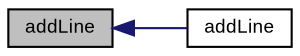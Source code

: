 digraph "addLine"
{
  bgcolor="transparent";
  edge [fontname="Arial",fontsize="9",labelfontname="Arial",labelfontsize="9"];
  node [fontname="Arial",fontsize="9",shape=record];
  rankdir="LR";
  Node1 [label="addLine",height=0.2,width=0.4,color="black", fillcolor="grey75", style="filled" fontcolor="black"];
  Node1 -> Node2 [dir="back",color="midnightblue",fontsize="9",style="solid",fontname="Arial"];
  Node2 [label="addLine",height=0.2,width=0.4,color="black",URL="$class_v_s_t_g_u_i_1_1_c_graphics_path.html#aa9f91fc3bb26bad23bf65ad63f411701"];
}

